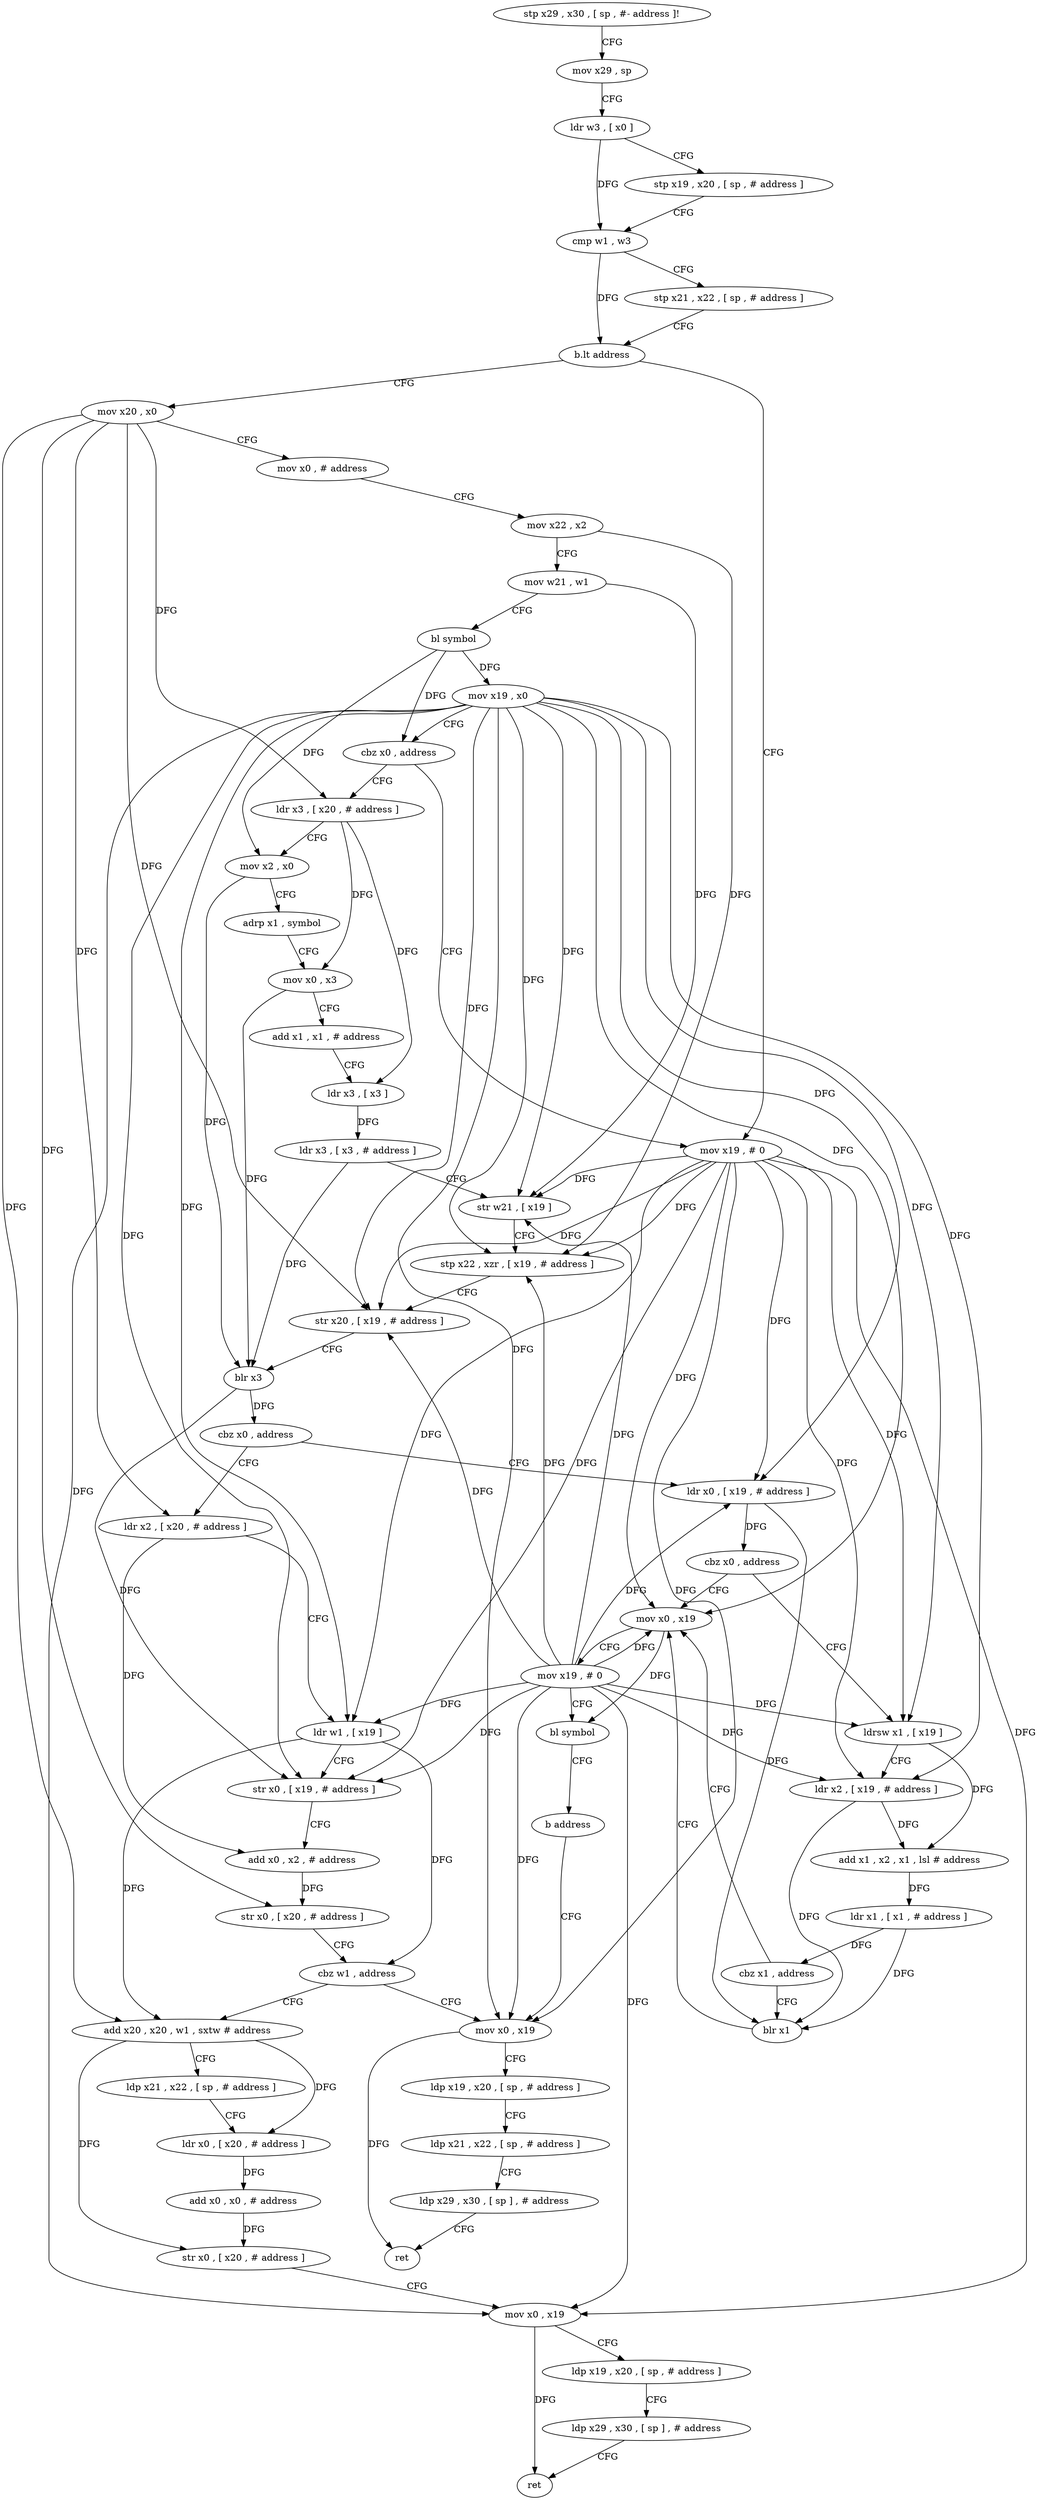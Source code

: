 digraph "func" {
"80760" [label = "stp x29 , x30 , [ sp , #- address ]!" ]
"80764" [label = "mov x29 , sp" ]
"80768" [label = "ldr w3 , [ x0 ]" ]
"80772" [label = "stp x19 , x20 , [ sp , # address ]" ]
"80776" [label = "cmp w1 , w3" ]
"80780" [label = "stp x21 , x22 , [ sp , # address ]" ]
"80784" [label = "b.lt address" ]
"80816" [label = "mov x20 , x0" ]
"80788" [label = "mov x19 , # 0" ]
"80820" [label = "mov x0 , # address" ]
"80824" [label = "mov x22 , x2" ]
"80828" [label = "mov w21 , w1" ]
"80832" [label = "bl symbol" ]
"80836" [label = "mov x19 , x0" ]
"80840" [label = "cbz x0 , address" ]
"80844" [label = "ldr x3 , [ x20 , # address ]" ]
"80792" [label = "mov x0 , x19" ]
"80848" [label = "mov x2 , x0" ]
"80852" [label = "adrp x1 , symbol" ]
"80856" [label = "mov x0 , x3" ]
"80860" [label = "add x1 , x1 , # address" ]
"80864" [label = "ldr x3 , [ x3 ]" ]
"80868" [label = "ldr x3 , [ x3 , # address ]" ]
"80872" [label = "str w21 , [ x19 ]" ]
"80876" [label = "stp x22 , xzr , [ x19 , # address ]" ]
"80880" [label = "str x20 , [ x19 , # address ]" ]
"80884" [label = "blr x3" ]
"80888" [label = "cbz x0 , address" ]
"80952" [label = "ldr x0 , [ x19 , # address ]" ]
"80892" [label = "ldr x2 , [ x20 , # address ]" ]
"80956" [label = "cbz x0 , address" ]
"80984" [label = "mov x0 , x19" ]
"80960" [label = "ldrsw x1 , [ x19 ]" ]
"80896" [label = "ldr w1 , [ x19 ]" ]
"80900" [label = "str x0 , [ x19 , # address ]" ]
"80904" [label = "add x0 , x2 , # address" ]
"80908" [label = "str x0 , [ x20 , # address ]" ]
"80912" [label = "cbz w1 , address" ]
"80916" [label = "add x20 , x20 , w1 , sxtw # address" ]
"80988" [label = "mov x19 , # 0" ]
"80992" [label = "bl symbol" ]
"80996" [label = "b address" ]
"80964" [label = "ldr x2 , [ x19 , # address ]" ]
"80968" [label = "add x1 , x2 , x1 , lsl # address" ]
"80972" [label = "ldr x1 , [ x1 , # address ]" ]
"80976" [label = "cbz x1 , address" ]
"80980" [label = "blr x1" ]
"80796" [label = "ldp x19 , x20 , [ sp , # address ]" ]
"80800" [label = "ldp x21 , x22 , [ sp , # address ]" ]
"80804" [label = "ldp x29 , x30 , [ sp ] , # address" ]
"80808" [label = "ret" ]
"80920" [label = "ldp x21 , x22 , [ sp , # address ]" ]
"80924" [label = "ldr x0 , [ x20 , # address ]" ]
"80928" [label = "add x0 , x0 , # address" ]
"80932" [label = "str x0 , [ x20 , # address ]" ]
"80936" [label = "mov x0 , x19" ]
"80940" [label = "ldp x19 , x20 , [ sp , # address ]" ]
"80944" [label = "ldp x29 , x30 , [ sp ] , # address" ]
"80948" [label = "ret" ]
"80760" -> "80764" [ label = "CFG" ]
"80764" -> "80768" [ label = "CFG" ]
"80768" -> "80772" [ label = "CFG" ]
"80768" -> "80776" [ label = "DFG" ]
"80772" -> "80776" [ label = "CFG" ]
"80776" -> "80780" [ label = "CFG" ]
"80776" -> "80784" [ label = "DFG" ]
"80780" -> "80784" [ label = "CFG" ]
"80784" -> "80816" [ label = "CFG" ]
"80784" -> "80788" [ label = "CFG" ]
"80816" -> "80820" [ label = "CFG" ]
"80816" -> "80844" [ label = "DFG" ]
"80816" -> "80880" [ label = "DFG" ]
"80816" -> "80892" [ label = "DFG" ]
"80816" -> "80908" [ label = "DFG" ]
"80816" -> "80916" [ label = "DFG" ]
"80788" -> "80792" [ label = "DFG" ]
"80788" -> "80872" [ label = "DFG" ]
"80788" -> "80876" [ label = "DFG" ]
"80788" -> "80880" [ label = "DFG" ]
"80788" -> "80952" [ label = "DFG" ]
"80788" -> "80896" [ label = "DFG" ]
"80788" -> "80900" [ label = "DFG" ]
"80788" -> "80984" [ label = "DFG" ]
"80788" -> "80960" [ label = "DFG" ]
"80788" -> "80964" [ label = "DFG" ]
"80788" -> "80936" [ label = "DFG" ]
"80820" -> "80824" [ label = "CFG" ]
"80824" -> "80828" [ label = "CFG" ]
"80824" -> "80876" [ label = "DFG" ]
"80828" -> "80832" [ label = "CFG" ]
"80828" -> "80872" [ label = "DFG" ]
"80832" -> "80836" [ label = "DFG" ]
"80832" -> "80840" [ label = "DFG" ]
"80832" -> "80848" [ label = "DFG" ]
"80836" -> "80840" [ label = "CFG" ]
"80836" -> "80872" [ label = "DFG" ]
"80836" -> "80876" [ label = "DFG" ]
"80836" -> "80880" [ label = "DFG" ]
"80836" -> "80792" [ label = "DFG" ]
"80836" -> "80952" [ label = "DFG" ]
"80836" -> "80896" [ label = "DFG" ]
"80836" -> "80900" [ label = "DFG" ]
"80836" -> "80984" [ label = "DFG" ]
"80836" -> "80960" [ label = "DFG" ]
"80836" -> "80964" [ label = "DFG" ]
"80836" -> "80936" [ label = "DFG" ]
"80840" -> "80788" [ label = "CFG" ]
"80840" -> "80844" [ label = "CFG" ]
"80844" -> "80848" [ label = "CFG" ]
"80844" -> "80856" [ label = "DFG" ]
"80844" -> "80864" [ label = "DFG" ]
"80792" -> "80796" [ label = "CFG" ]
"80792" -> "80808" [ label = "DFG" ]
"80848" -> "80852" [ label = "CFG" ]
"80848" -> "80884" [ label = "DFG" ]
"80852" -> "80856" [ label = "CFG" ]
"80856" -> "80860" [ label = "CFG" ]
"80856" -> "80884" [ label = "DFG" ]
"80860" -> "80864" [ label = "CFG" ]
"80864" -> "80868" [ label = "DFG" ]
"80868" -> "80872" [ label = "CFG" ]
"80868" -> "80884" [ label = "DFG" ]
"80872" -> "80876" [ label = "CFG" ]
"80876" -> "80880" [ label = "CFG" ]
"80880" -> "80884" [ label = "CFG" ]
"80884" -> "80888" [ label = "DFG" ]
"80884" -> "80900" [ label = "DFG" ]
"80888" -> "80952" [ label = "CFG" ]
"80888" -> "80892" [ label = "CFG" ]
"80952" -> "80956" [ label = "DFG" ]
"80952" -> "80980" [ label = "DFG" ]
"80892" -> "80896" [ label = "CFG" ]
"80892" -> "80904" [ label = "DFG" ]
"80956" -> "80984" [ label = "CFG" ]
"80956" -> "80960" [ label = "CFG" ]
"80984" -> "80988" [ label = "CFG" ]
"80984" -> "80992" [ label = "DFG" ]
"80960" -> "80964" [ label = "CFG" ]
"80960" -> "80968" [ label = "DFG" ]
"80896" -> "80900" [ label = "CFG" ]
"80896" -> "80912" [ label = "DFG" ]
"80896" -> "80916" [ label = "DFG" ]
"80900" -> "80904" [ label = "CFG" ]
"80904" -> "80908" [ label = "DFG" ]
"80908" -> "80912" [ label = "CFG" ]
"80912" -> "80792" [ label = "CFG" ]
"80912" -> "80916" [ label = "CFG" ]
"80916" -> "80920" [ label = "CFG" ]
"80916" -> "80924" [ label = "DFG" ]
"80916" -> "80932" [ label = "DFG" ]
"80988" -> "80992" [ label = "CFG" ]
"80988" -> "80876" [ label = "DFG" ]
"80988" -> "80792" [ label = "DFG" ]
"80988" -> "80952" [ label = "DFG" ]
"80988" -> "80896" [ label = "DFG" ]
"80988" -> "80984" [ label = "DFG" ]
"80988" -> "80872" [ label = "DFG" ]
"80988" -> "80880" [ label = "DFG" ]
"80988" -> "80900" [ label = "DFG" ]
"80988" -> "80960" [ label = "DFG" ]
"80988" -> "80964" [ label = "DFG" ]
"80988" -> "80936" [ label = "DFG" ]
"80992" -> "80996" [ label = "CFG" ]
"80996" -> "80792" [ label = "CFG" ]
"80964" -> "80968" [ label = "DFG" ]
"80964" -> "80980" [ label = "DFG" ]
"80968" -> "80972" [ label = "DFG" ]
"80972" -> "80976" [ label = "DFG" ]
"80972" -> "80980" [ label = "DFG" ]
"80976" -> "80984" [ label = "CFG" ]
"80976" -> "80980" [ label = "CFG" ]
"80980" -> "80984" [ label = "CFG" ]
"80796" -> "80800" [ label = "CFG" ]
"80800" -> "80804" [ label = "CFG" ]
"80804" -> "80808" [ label = "CFG" ]
"80920" -> "80924" [ label = "CFG" ]
"80924" -> "80928" [ label = "DFG" ]
"80928" -> "80932" [ label = "DFG" ]
"80932" -> "80936" [ label = "CFG" ]
"80936" -> "80940" [ label = "CFG" ]
"80936" -> "80948" [ label = "DFG" ]
"80940" -> "80944" [ label = "CFG" ]
"80944" -> "80948" [ label = "CFG" ]
}
